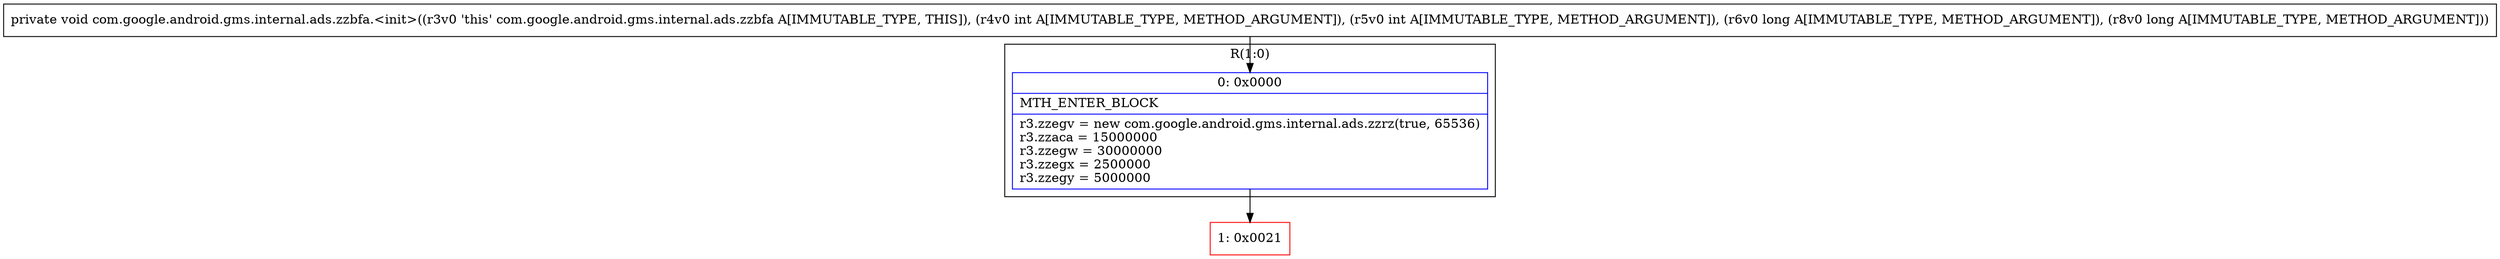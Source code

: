 digraph "CFG forcom.google.android.gms.internal.ads.zzbfa.\<init\>(IIJJ)V" {
subgraph cluster_Region_1087406673 {
label = "R(1:0)";
node [shape=record,color=blue];
Node_0 [shape=record,label="{0\:\ 0x0000|MTH_ENTER_BLOCK\l|r3.zzegv = new com.google.android.gms.internal.ads.zzrz(true, 65536)\lr3.zzaca = 15000000\lr3.zzegw = 30000000\lr3.zzegx = 2500000\lr3.zzegy = 5000000\l}"];
}
Node_1 [shape=record,color=red,label="{1\:\ 0x0021}"];
MethodNode[shape=record,label="{private void com.google.android.gms.internal.ads.zzbfa.\<init\>((r3v0 'this' com.google.android.gms.internal.ads.zzbfa A[IMMUTABLE_TYPE, THIS]), (r4v0 int A[IMMUTABLE_TYPE, METHOD_ARGUMENT]), (r5v0 int A[IMMUTABLE_TYPE, METHOD_ARGUMENT]), (r6v0 long A[IMMUTABLE_TYPE, METHOD_ARGUMENT]), (r8v0 long A[IMMUTABLE_TYPE, METHOD_ARGUMENT])) }"];
MethodNode -> Node_0;
Node_0 -> Node_1;
}


